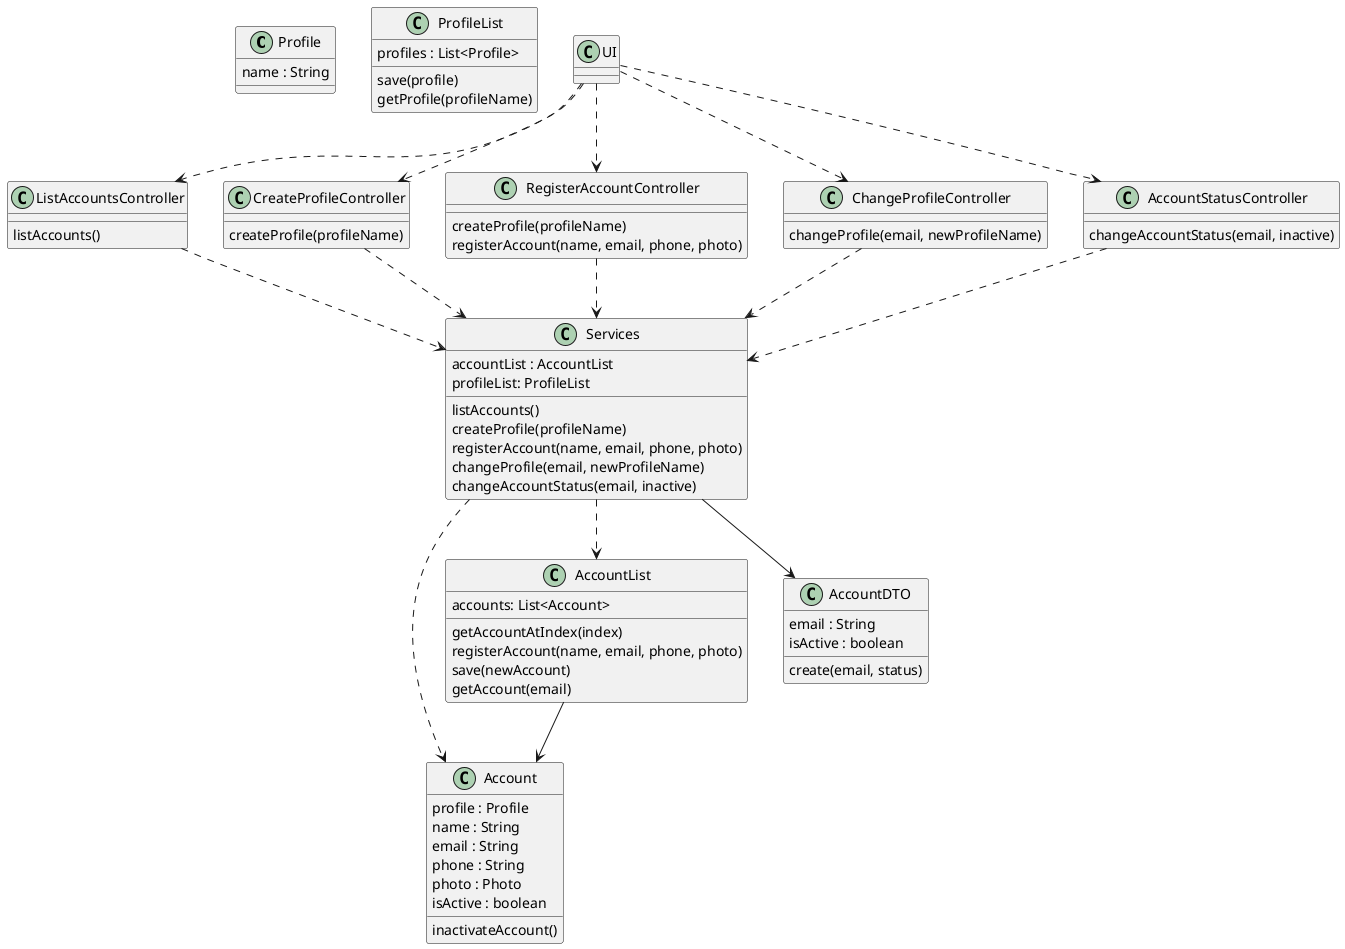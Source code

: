 @startuml

class Profile {
name : String
}

class ProfileList {
profiles : List<Profile>
save(profile)
getProfile(profileName)
}

class ListAccountsController{
listAccounts()
}

class CreateProfileController {
createProfile(profileName)
}

class RegisterAccountController {
createProfile(profileName)
registerAccount(name, email, phone, photo)
}

class ChangeProfileController {
changeProfile(email, newProfileName)
}

class AccountStatusController {
changeAccountStatus(email, inactive)
}

class Services {
accountList : AccountList
profileList: ProfileList
listAccounts()
createProfile(profileName)
registerAccount(name, email, phone, photo)
changeProfile(email, newProfileName)
changeAccountStatus(email, inactive)

}

class Account {
profile : Profile
name : String
email : String
phone : String
photo : Photo
isActive : boolean
inactivateAccount()
}

class AccountList {
accounts: List<Account>
getAccountAtIndex(index)
registerAccount(name, email, phone, photo)
save(newAccount)
getAccount(email)
}

class AccountDTO {
email : String
isActive : boolean
create(email, status)
}

Services ..> Account
Services ..> AccountList
Services --> AccountDTO

AccountList --> Account

UI ..> ListAccountsController
UI ..> CreateProfileController
UI ..> RegisterAccountController
UI ..> ChangeProfileController
UI ..> AccountStatusController

ListAccountsController ..> Services
CreateProfileController ..> Services
RegisterAccountController ..> Services
ChangeProfileController..> Services
AccountStatusController ..> Services
@enduml